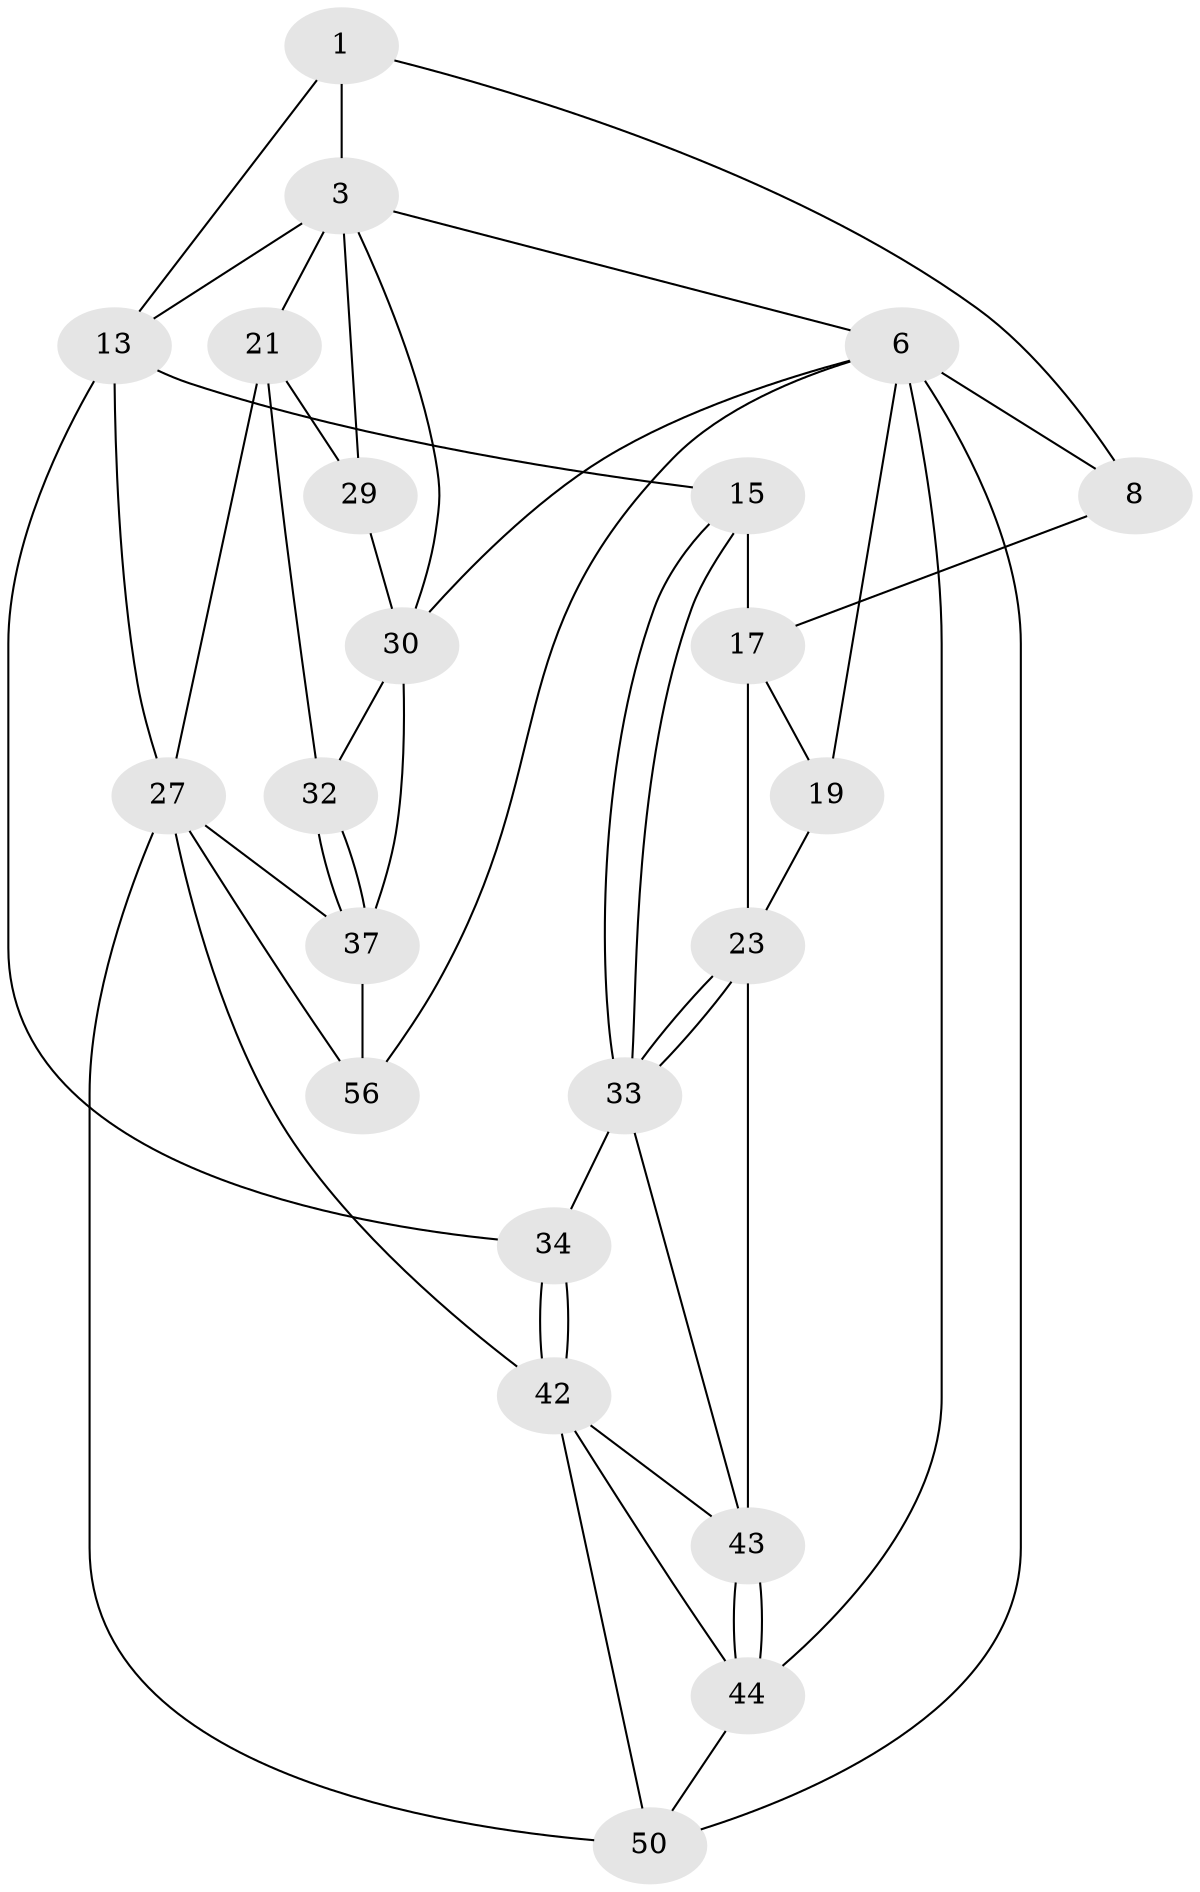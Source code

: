 // original degree distribution, {3: 0.03508771929824561, 4: 0.2631578947368421, 6: 0.21052631578947367, 5: 0.49122807017543857}
// Generated by graph-tools (version 1.1) at 2025/21/03/04/25 18:21:20]
// undirected, 22 vertices, 50 edges
graph export_dot {
graph [start="1"]
  node [color=gray90,style=filled];
  1 [pos="+0.1960723876426706+0",super="+2+9"];
  3 [pos="+0.5462272397189986+0",super="+4+12"];
  6 [pos="+1+0",super="+7+38"];
  8 [pos="+0.07565135668740093+0",super="+10"];
  13 [pos="+0.33951127902545647+0.16028576878817707",super="+14"];
  15 [pos="+0.23918488409767807+0.24694726271641382",super="+16"];
  17 [pos="+0.11824174498382603+0.12733817219739152",super="+18+22"];
  19 [pos="+0+0"];
  21 [pos="+0.5038326956274365+0.14771819052176577",super="+25"];
  23 [pos="+0+0.37640511701090057",super="+24"];
  27 [pos="+0.5121867696906838+0.3320396087824629",super="+40"];
  29 [pos="+0.6261514625835869+0.19267763897010567"];
  30 [pos="+0.7528679199295695+0.26925917330739463",super="+31+36"];
  32 [pos="+0.5910957964361662+0.3154046002501143"];
  33 [pos="+0.17800246212773035+0.4286597680602057",super="+35"];
  34 [pos="+0.3485977454742548+0.421477122399058"];
  37 [pos="+0.8121197981692909+0.5654763322957613",super="+39"];
  42 [pos="+0.39831036738549713+0.5701948142492798",super="+46"];
  43 [pos="+0+0.6523411326842841",super="+45"];
  44 [pos="+0+1",super="+53"];
  50 [pos="+0.3623297859203228+1",super="+51"];
  56 [pos="+0.6778288865207737+0.7933871261092689"];
  1 -- 3;
  1 -- 13;
  1 -- 8;
  3 -- 21 [weight=2];
  3 -- 6;
  3 -- 29;
  3 -- 30;
  3 -- 13;
  6 -- 8;
  6 -- 19;
  6 -- 44 [weight=2];
  6 -- 50;
  6 -- 56;
  6 -- 30;
  8 -- 17;
  13 -- 34;
  13 -- 27;
  13 -- 15;
  15 -- 33;
  15 -- 33;
  15 -- 17 [weight=2];
  17 -- 19;
  17 -- 23;
  19 -- 23;
  21 -- 32;
  21 -- 29;
  21 -- 27;
  23 -- 33;
  23 -- 33;
  23 -- 43;
  27 -- 50;
  27 -- 56;
  27 -- 42;
  27 -- 37 [weight=2];
  29 -- 30;
  30 -- 32;
  30 -- 37;
  32 -- 37;
  32 -- 37;
  33 -- 34;
  33 -- 43;
  34 -- 42;
  34 -- 42;
  37 -- 56;
  42 -- 43;
  42 -- 44;
  42 -- 50;
  43 -- 44;
  43 -- 44;
  44 -- 50;
}
